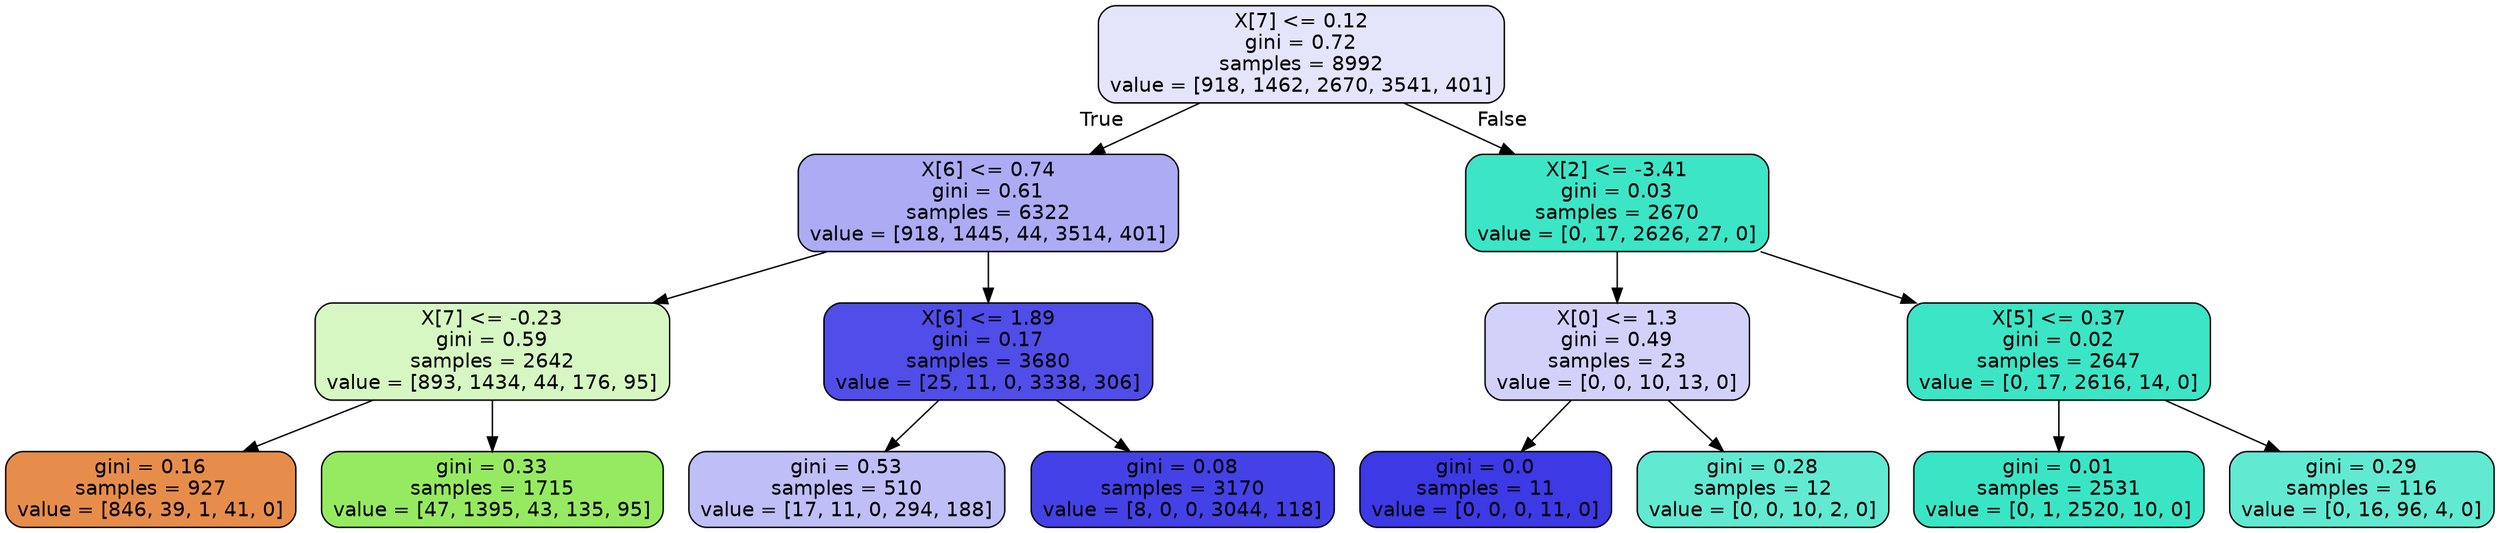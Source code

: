 digraph Tree {
node [shape=box, style="filled, rounded", color="black", fontname=helvetica] ;
edge [fontname=helvetica] ;
0 [label="X[7] <= 0.12\ngini = 0.72\nsamples = 8992\nvalue = [918, 1462, 2670, 3541, 401]", fillcolor="#e4e4fb"] ;
1 [label="X[6] <= 0.74\ngini = 0.61\nsamples = 6322\nvalue = [918, 1445, 44, 3514, 401]", fillcolor="#acabf4"] ;
0 -> 1 [labeldistance=2.5, labelangle=45, headlabel="True"] ;
2 [label="X[7] <= -0.23\ngini = 0.59\nsamples = 2642\nvalue = [893, 1434, 44, 176, 95]", fillcolor="#d6f7c2"] ;
1 -> 2 ;
3 [label="gini = 0.16\nsamples = 927\nvalue = [846, 39, 1, 41, 0]", fillcolor="#e78d4b"] ;
2 -> 3 ;
4 [label="gini = 0.33\nsamples = 1715\nvalue = [47, 1395, 43, 135, 95]", fillcolor="#96ea61"] ;
2 -> 4 ;
5 [label="X[6] <= 1.89\ngini = 0.17\nsamples = 3680\nvalue = [25, 11, 0, 3338, 306]", fillcolor="#504de8"] ;
1 -> 5 ;
6 [label="gini = 0.53\nsamples = 510\nvalue = [17, 11, 0, 294, 188]", fillcolor="#bfbef6"] ;
5 -> 6 ;
7 [label="gini = 0.08\nsamples = 3170\nvalue = [8, 0, 0, 3044, 118]", fillcolor="#4441e6"] ;
5 -> 7 ;
8 [label="X[2] <= -3.41\ngini = 0.03\nsamples = 2670\nvalue = [0, 17, 2626, 27, 0]", fillcolor="#3ce5c6"] ;
0 -> 8 [labeldistance=2.5, labelangle=-45, headlabel="False"] ;
9 [label="X[0] <= 1.3\ngini = 0.49\nsamples = 23\nvalue = [0, 0, 10, 13, 0]", fillcolor="#d2d1f9"] ;
8 -> 9 ;
10 [label="gini = 0.0\nsamples = 11\nvalue = [0, 0, 0, 11, 0]", fillcolor="#3c39e5"] ;
9 -> 10 ;
11 [label="gini = 0.28\nsamples = 12\nvalue = [0, 0, 10, 2, 0]", fillcolor="#61ead1"] ;
9 -> 11 ;
12 [label="X[5] <= 0.37\ngini = 0.02\nsamples = 2647\nvalue = [0, 17, 2616, 14, 0]", fillcolor="#3be5c6"] ;
8 -> 12 ;
13 [label="gini = 0.01\nsamples = 2531\nvalue = [0, 1, 2520, 10, 0]", fillcolor="#3ae5c5"] ;
12 -> 13 ;
14 [label="gini = 0.29\nsamples = 116\nvalue = [0, 16, 96, 4, 0]", fillcolor="#61ead1"] ;
12 -> 14 ;
}